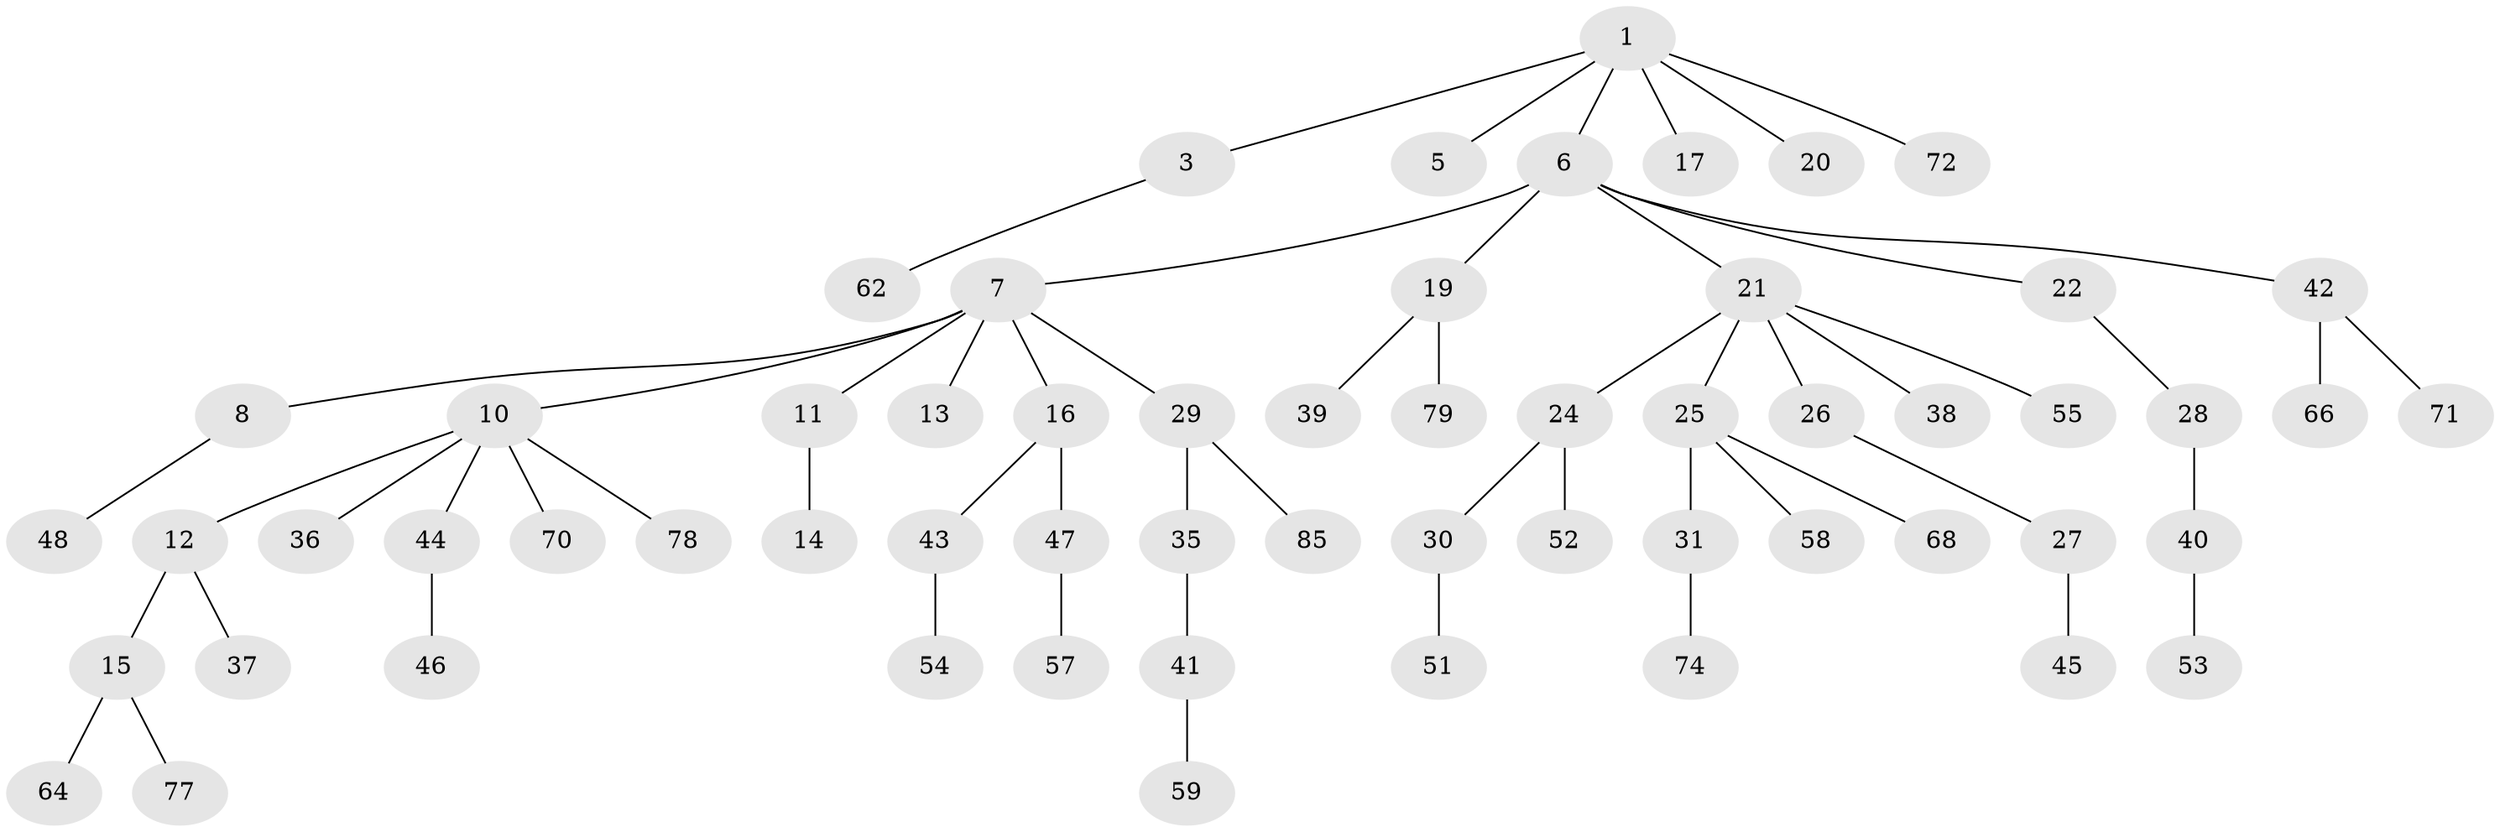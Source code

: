 // original degree distribution, {5: 0.034482758620689655, 2: 0.28735632183908044, 4: 0.05747126436781609, 1: 0.4827586206896552, 6: 0.034482758620689655, 3: 0.10344827586206896}
// Generated by graph-tools (version 1.1) at 2025/19/03/04/25 18:19:03]
// undirected, 60 vertices, 59 edges
graph export_dot {
graph [start="1"]
  node [color=gray90,style=filled];
  1 [super="+2+4"];
  3 [super="+23+18+82"];
  5;
  6;
  7 [super="+9"];
  8;
  10;
  11 [super="+34"];
  12 [super="+67+50"];
  13;
  14 [super="+76"];
  15;
  16;
  17;
  19;
  20 [super="+32"];
  21 [super="+81+33"];
  22;
  24;
  25;
  26;
  27;
  28;
  29;
  30;
  31 [super="+49"];
  35 [super="+60"];
  36;
  37;
  38;
  39;
  40 [super="+61+83"];
  41;
  42;
  43;
  44;
  45;
  46;
  47;
  48;
  51;
  52;
  53;
  54 [super="+80"];
  55;
  57;
  58 [super="+65"];
  59;
  62;
  64 [super="+73"];
  66;
  68;
  70;
  71;
  72;
  74;
  77;
  78;
  79;
  85;
  1 -- 3;
  1 -- 5;
  1 -- 72;
  1 -- 17;
  1 -- 20;
  1 -- 6;
  3 -- 62;
  6 -- 7;
  6 -- 19;
  6 -- 21;
  6 -- 22;
  6 -- 42;
  7 -- 8;
  7 -- 16;
  7 -- 29;
  7 -- 10;
  7 -- 11;
  7 -- 13;
  8 -- 48;
  10 -- 12;
  10 -- 36;
  10 -- 44;
  10 -- 70;
  10 -- 78;
  11 -- 14;
  12 -- 15;
  12 -- 37;
  15 -- 64;
  15 -- 77;
  16 -- 43;
  16 -- 47;
  19 -- 39;
  19 -- 79;
  21 -- 24;
  21 -- 25;
  21 -- 26;
  21 -- 38;
  21 -- 55;
  22 -- 28;
  24 -- 30;
  24 -- 52;
  25 -- 31;
  25 -- 58;
  25 -- 68;
  26 -- 27;
  27 -- 45;
  28 -- 40;
  29 -- 35;
  29 -- 85;
  30 -- 51;
  31 -- 74;
  35 -- 41;
  40 -- 53;
  41 -- 59;
  42 -- 66;
  42 -- 71;
  43 -- 54;
  44 -- 46;
  47 -- 57;
}
